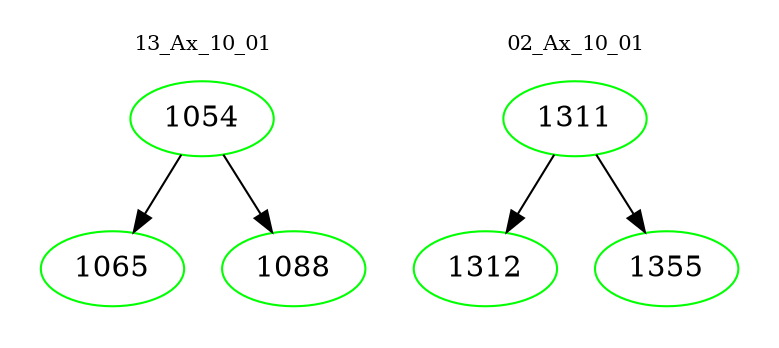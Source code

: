 digraph{
subgraph cluster_0 {
color = white
label = "13_Ax_10_01";
fontsize=10;
T0_1054 [label="1054", color="green"]
T0_1054 -> T0_1065 [color="black"]
T0_1065 [label="1065", color="green"]
T0_1054 -> T0_1088 [color="black"]
T0_1088 [label="1088", color="green"]
}
subgraph cluster_1 {
color = white
label = "02_Ax_10_01";
fontsize=10;
T1_1311 [label="1311", color="green"]
T1_1311 -> T1_1312 [color="black"]
T1_1312 [label="1312", color="green"]
T1_1311 -> T1_1355 [color="black"]
T1_1355 [label="1355", color="green"]
}
}
